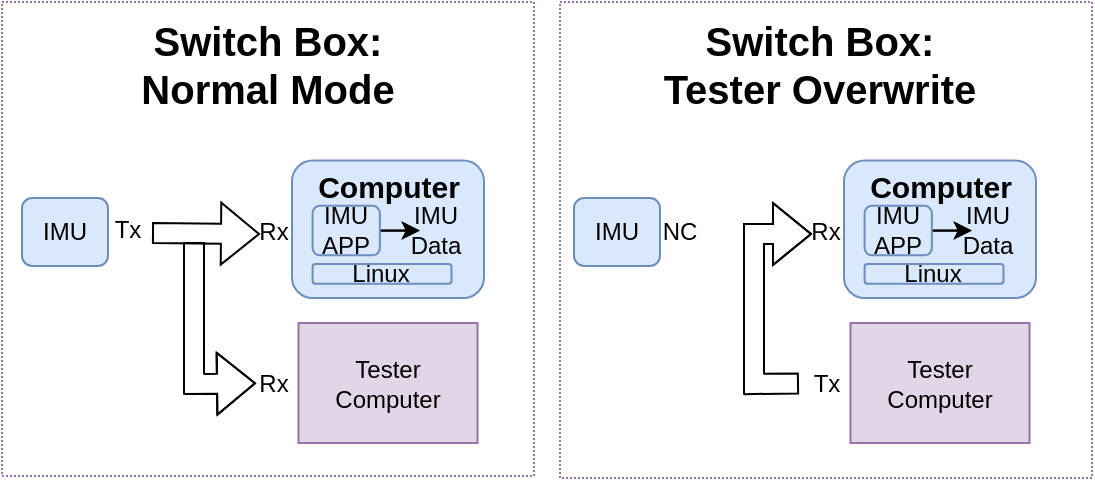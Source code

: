 <mxfile version="24.7.17">
  <diagram name="Page-1" id="vZUp2fswHwf-uw_5lzqf">
    <mxGraphModel dx="2954" dy="1132" grid="1" gridSize="10" guides="1" tooltips="1" connect="1" arrows="1" fold="1" page="1" pageScale="1" pageWidth="850" pageHeight="1100" math="0" shadow="0">
      <root>
        <mxCell id="0" />
        <mxCell id="1" parent="0" />
        <mxCell id="sUPlSxf9QMq7jjAPLLe0-1" value="" style="rounded=0;whiteSpace=wrap;html=1;fillColor=none;dashed=1;dashPattern=1 1;strokeColor=#9673a6;align=left;fillStyle=auto;" vertex="1" parent="1">
          <mxGeometry x="173" y="479" width="266" height="237" as="geometry" />
        </mxCell>
        <mxCell id="sUPlSxf9QMq7jjAPLLe0-2" value="IMU" style="rounded=1;whiteSpace=wrap;html=1;fillColor=#dae8fc;strokeColor=#6c8ebf;" vertex="1" parent="1">
          <mxGeometry x="183" y="577" width="43" height="34" as="geometry" />
        </mxCell>
        <mxCell id="sUPlSxf9QMq7jjAPLLe0-3" value="" style="shape=flexArrow;endArrow=classic;startArrow=none;html=1;rounded=0;exitX=1;exitY=0.5;exitDx=0;exitDy=0;startFill=0;" edge="1" parent="1">
          <mxGeometry x="0.242" y="-1" width="100" height="100" relative="1" as="geometry">
            <mxPoint x="248" y="594.5" as="sourcePoint" />
            <mxPoint x="302" y="595" as="targetPoint" />
            <mxPoint as="offset" />
          </mxGeometry>
        </mxCell>
        <mxCell id="sUPlSxf9QMq7jjAPLLe0-4" value="" style="group" vertex="1" connectable="0" parent="1">
          <mxGeometry x="318" y="563.5" width="96" height="63.5" as="geometry" />
        </mxCell>
        <mxCell id="sUPlSxf9QMq7jjAPLLe0-5" value="" style="rounded=1;whiteSpace=wrap;html=1;fillColor=#dae8fc;strokeColor=#6c8ebf;movable=1;resizable=1;rotatable=1;deletable=1;editable=1;locked=0;connectable=1;" vertex="1" parent="sUPlSxf9QMq7jjAPLLe0-4">
          <mxGeometry y="-5.219" width="96" height="68.719" as="geometry" />
        </mxCell>
        <mxCell id="sUPlSxf9QMq7jjAPLLe0-6" value="Linux" style="rounded=1;whiteSpace=wrap;html=1;fillColor=#dae8fc;strokeColor=#6c8ebf;movable=1;resizable=1;rotatable=1;deletable=1;editable=1;locked=0;connectable=1;" vertex="1" parent="sUPlSxf9QMq7jjAPLLe0-4">
          <mxGeometry x="10.292" y="46.44" width="69.469" height="9.951" as="geometry" />
        </mxCell>
        <mxCell id="sUPlSxf9QMq7jjAPLLe0-7" value="&lt;div&gt;&lt;b style=&quot;background-color: initial;&quot;&gt;&lt;font style=&quot;font-size: 15px;&quot;&gt;Computer&lt;/font&gt;&lt;/b&gt;&lt;br&gt;&lt;/div&gt;" style="text;html=1;align=center;verticalAlign=middle;whiteSpace=wrap;rounded=0;movable=1;resizable=1;rotatable=1;deletable=1;editable=1;locked=0;connectable=1;" vertex="1" parent="sUPlSxf9QMq7jjAPLLe0-4">
          <mxGeometry x="15.44" y="0.002" width="67.325" height="14.216" as="geometry" />
        </mxCell>
        <mxCell id="sUPlSxf9QMq7jjAPLLe0-8" value="" style="edgeStyle=orthogonalEdgeStyle;rounded=0;orthogonalLoop=1;jettySize=auto;html=1;movable=1;resizable=1;rotatable=1;deletable=1;editable=1;locked=0;connectable=1;" edge="1" parent="sUPlSxf9QMq7jjAPLLe0-4" source="sUPlSxf9QMq7jjAPLLe0-10" target="sUPlSxf9QMq7jjAPLLe0-11">
          <mxGeometry relative="1" as="geometry" />
        </mxCell>
        <mxCell id="sUPlSxf9QMq7jjAPLLe0-9" value="" style="edgeStyle=orthogonalEdgeStyle;rounded=0;orthogonalLoop=1;jettySize=auto;html=1;" edge="1" parent="sUPlSxf9QMq7jjAPLLe0-4" source="sUPlSxf9QMq7jjAPLLe0-10" target="sUPlSxf9QMq7jjAPLLe0-11">
          <mxGeometry relative="1" as="geometry" />
        </mxCell>
        <mxCell id="sUPlSxf9QMq7jjAPLLe0-10" value="IMU APP" style="rounded=1;whiteSpace=wrap;html=1;fillColor=#dae8fc;strokeColor=#6c8ebf;movable=1;resizable=1;rotatable=1;deletable=1;editable=1;locked=0;connectable=1;" vertex="1" parent="sUPlSxf9QMq7jjAPLLe0-4">
          <mxGeometry x="10.292" y="17.397" width="33.641" height="24.782" as="geometry" />
        </mxCell>
        <mxCell id="sUPlSxf9QMq7jjAPLLe0-11" value="IMU Data" style="text;html=1;align=center;verticalAlign=middle;whiteSpace=wrap;rounded=0;movable=1;resizable=1;rotatable=1;deletable=1;editable=1;locked=0;connectable=1;" vertex="1" parent="sUPlSxf9QMq7jjAPLLe0-4">
          <mxGeometry x="59.393" y="22.678" width="25.729" height="14.216" as="geometry" />
        </mxCell>
        <mxCell id="sUPlSxf9QMq7jjAPLLe0-12" value="Tx" style="text;html=1;align=center;verticalAlign=middle;whiteSpace=wrap;rounded=0;" vertex="1" parent="1">
          <mxGeometry x="209" y="580" width="54" height="25" as="geometry" />
        </mxCell>
        <mxCell id="sUPlSxf9QMq7jjAPLLe0-13" value="Rx" style="text;html=1;align=center;verticalAlign=middle;whiteSpace=wrap;rounded=0;" vertex="1" parent="1">
          <mxGeometry x="282" y="581.5" width="54" height="25" as="geometry" />
        </mxCell>
        <mxCell id="sUPlSxf9QMq7jjAPLLe0-14" value="Tester Computer" style="rounded=0;whiteSpace=wrap;html=1;fillColor=#e1d5e7;strokeColor=#9673a6;" vertex="1" parent="1">
          <mxGeometry x="321.25" y="639.5" width="89.5" height="60" as="geometry" />
        </mxCell>
        <mxCell id="sUPlSxf9QMq7jjAPLLe0-15" value="" style="shape=flexArrow;endArrow=classic;startArrow=none;html=1;rounded=0;startFill=0;" edge="1" parent="1">
          <mxGeometry x="0.242" y="-1" width="100" height="100" relative="1" as="geometry">
            <mxPoint x="269" y="599" as="sourcePoint" />
            <mxPoint x="300" y="669.66" as="targetPoint" />
            <mxPoint as="offset" />
            <Array as="points">
              <mxPoint x="269" y="670" />
            </Array>
          </mxGeometry>
        </mxCell>
        <mxCell id="sUPlSxf9QMq7jjAPLLe0-16" value="Rx" style="text;html=1;align=center;verticalAlign=middle;whiteSpace=wrap;rounded=0;" vertex="1" parent="1">
          <mxGeometry x="282" y="657" width="54" height="25" as="geometry" />
        </mxCell>
        <mxCell id="sUPlSxf9QMq7jjAPLLe0-17" value="" style="rounded=0;whiteSpace=wrap;html=1;fillColor=none;dashed=1;dashPattern=1 1;strokeColor=#9673a6;align=left;fillStyle=auto;" vertex="1" parent="1">
          <mxGeometry x="452" y="479" width="266" height="238" as="geometry" />
        </mxCell>
        <mxCell id="sUPlSxf9QMq7jjAPLLe0-18" value="IMU" style="rounded=1;whiteSpace=wrap;html=1;fillColor=#dae8fc;strokeColor=#6c8ebf;" vertex="1" parent="1">
          <mxGeometry x="459" y="577" width="43" height="34" as="geometry" />
        </mxCell>
        <mxCell id="sUPlSxf9QMq7jjAPLLe0-19" value="" style="group" vertex="1" connectable="0" parent="1">
          <mxGeometry x="594" y="563.5" width="96" height="63.5" as="geometry" />
        </mxCell>
        <mxCell id="sUPlSxf9QMq7jjAPLLe0-20" value="" style="rounded=1;whiteSpace=wrap;html=1;fillColor=#dae8fc;strokeColor=#6c8ebf;movable=1;resizable=1;rotatable=1;deletable=1;editable=1;locked=0;connectable=1;" vertex="1" parent="sUPlSxf9QMq7jjAPLLe0-19">
          <mxGeometry y="-5.219" width="96" height="68.719" as="geometry" />
        </mxCell>
        <mxCell id="sUPlSxf9QMq7jjAPLLe0-21" value="Linux" style="rounded=1;whiteSpace=wrap;html=1;fillColor=#dae8fc;strokeColor=#6c8ebf;movable=1;resizable=1;rotatable=1;deletable=1;editable=1;locked=0;connectable=1;" vertex="1" parent="sUPlSxf9QMq7jjAPLLe0-19">
          <mxGeometry x="10.292" y="46.44" width="69.469" height="9.951" as="geometry" />
        </mxCell>
        <mxCell id="sUPlSxf9QMq7jjAPLLe0-22" value="&lt;div&gt;&lt;b style=&quot;background-color: initial;&quot;&gt;&lt;font style=&quot;font-size: 15px;&quot;&gt;Computer&lt;/font&gt;&lt;/b&gt;&lt;br&gt;&lt;/div&gt;" style="text;html=1;align=center;verticalAlign=middle;whiteSpace=wrap;rounded=0;movable=1;resizable=1;rotatable=1;deletable=1;editable=1;locked=0;connectable=1;" vertex="1" parent="sUPlSxf9QMq7jjAPLLe0-19">
          <mxGeometry x="15.44" y="0.002" width="67.325" height="14.216" as="geometry" />
        </mxCell>
        <mxCell id="sUPlSxf9QMq7jjAPLLe0-23" value="" style="edgeStyle=orthogonalEdgeStyle;rounded=0;orthogonalLoop=1;jettySize=auto;html=1;movable=1;resizable=1;rotatable=1;deletable=1;editable=1;locked=0;connectable=1;" edge="1" parent="sUPlSxf9QMq7jjAPLLe0-19" source="sUPlSxf9QMq7jjAPLLe0-25" target="sUPlSxf9QMq7jjAPLLe0-26">
          <mxGeometry relative="1" as="geometry" />
        </mxCell>
        <mxCell id="sUPlSxf9QMq7jjAPLLe0-24" value="" style="edgeStyle=orthogonalEdgeStyle;rounded=0;orthogonalLoop=1;jettySize=auto;html=1;" edge="1" parent="sUPlSxf9QMq7jjAPLLe0-19" source="sUPlSxf9QMq7jjAPLLe0-25" target="sUPlSxf9QMq7jjAPLLe0-26">
          <mxGeometry relative="1" as="geometry" />
        </mxCell>
        <mxCell id="sUPlSxf9QMq7jjAPLLe0-25" value="IMU APP" style="rounded=1;whiteSpace=wrap;html=1;fillColor=#dae8fc;strokeColor=#6c8ebf;movable=1;resizable=1;rotatable=1;deletable=1;editable=1;locked=0;connectable=1;" vertex="1" parent="sUPlSxf9QMq7jjAPLLe0-19">
          <mxGeometry x="10.292" y="17.397" width="33.641" height="24.782" as="geometry" />
        </mxCell>
        <mxCell id="sUPlSxf9QMq7jjAPLLe0-26" value="IMU Data" style="text;html=1;align=center;verticalAlign=middle;whiteSpace=wrap;rounded=0;movable=1;resizable=1;rotatable=1;deletable=1;editable=1;locked=0;connectable=1;" vertex="1" parent="sUPlSxf9QMq7jjAPLLe0-19">
          <mxGeometry x="59.393" y="22.678" width="25.729" height="14.216" as="geometry" />
        </mxCell>
        <mxCell id="sUPlSxf9QMq7jjAPLLe0-27" value="NC" style="text;html=1;align=center;verticalAlign=middle;whiteSpace=wrap;rounded=0;" vertex="1" parent="1">
          <mxGeometry x="485" y="581.5" width="54" height="25" as="geometry" />
        </mxCell>
        <mxCell id="sUPlSxf9QMq7jjAPLLe0-28" value="Rx" style="text;html=1;align=center;verticalAlign=middle;whiteSpace=wrap;rounded=0;" vertex="1" parent="1">
          <mxGeometry x="558" y="581.5" width="54" height="25" as="geometry" />
        </mxCell>
        <mxCell id="sUPlSxf9QMq7jjAPLLe0-29" value="Tester Computer" style="rounded=0;whiteSpace=wrap;html=1;fillColor=#e1d5e7;strokeColor=#9673a6;" vertex="1" parent="1">
          <mxGeometry x="597.25" y="639.5" width="89.5" height="60" as="geometry" />
        </mxCell>
        <mxCell id="sUPlSxf9QMq7jjAPLLe0-30" value="Tx" style="text;html=1;align=center;verticalAlign=middle;whiteSpace=wrap;rounded=0;" vertex="1" parent="1">
          <mxGeometry x="571.5" y="657" width="27" height="25" as="geometry" />
        </mxCell>
        <mxCell id="sUPlSxf9QMq7jjAPLLe0-31" value="&lt;font style=&quot;font-size: 20px;&quot;&gt;&lt;b&gt;Switch Box: Normal Mode&lt;/b&gt;&lt;/font&gt;" style="text;html=1;align=center;verticalAlign=middle;whiteSpace=wrap;rounded=0;" vertex="1" parent="1">
          <mxGeometry x="219" y="495" width="174" height="30" as="geometry" />
        </mxCell>
        <mxCell id="sUPlSxf9QMq7jjAPLLe0-32" value="&lt;font style=&quot;font-size: 20px;&quot;&gt;&lt;b&gt;Switch Box: Tester Overwrite&lt;/b&gt;&lt;/font&gt;" style="text;html=1;align=center;verticalAlign=middle;whiteSpace=wrap;rounded=0;" vertex="1" parent="1">
          <mxGeometry x="495" y="495" width="174" height="30" as="geometry" />
        </mxCell>
        <mxCell id="sUPlSxf9QMq7jjAPLLe0-33" value="" style="shape=flexArrow;endArrow=classic;startArrow=none;html=1;rounded=0;startFill=0;" edge="1" parent="1" source="sUPlSxf9QMq7jjAPLLe0-30">
          <mxGeometry x="0.242" y="-1" width="100" height="100" relative="1" as="geometry">
            <mxPoint x="558" y="676" as="sourcePoint" />
            <mxPoint x="578" y="595" as="targetPoint" />
            <mxPoint as="offset" />
            <Array as="points">
              <mxPoint x="549" y="670" />
              <mxPoint x="549" y="595" />
            </Array>
          </mxGeometry>
        </mxCell>
      </root>
    </mxGraphModel>
  </diagram>
</mxfile>
